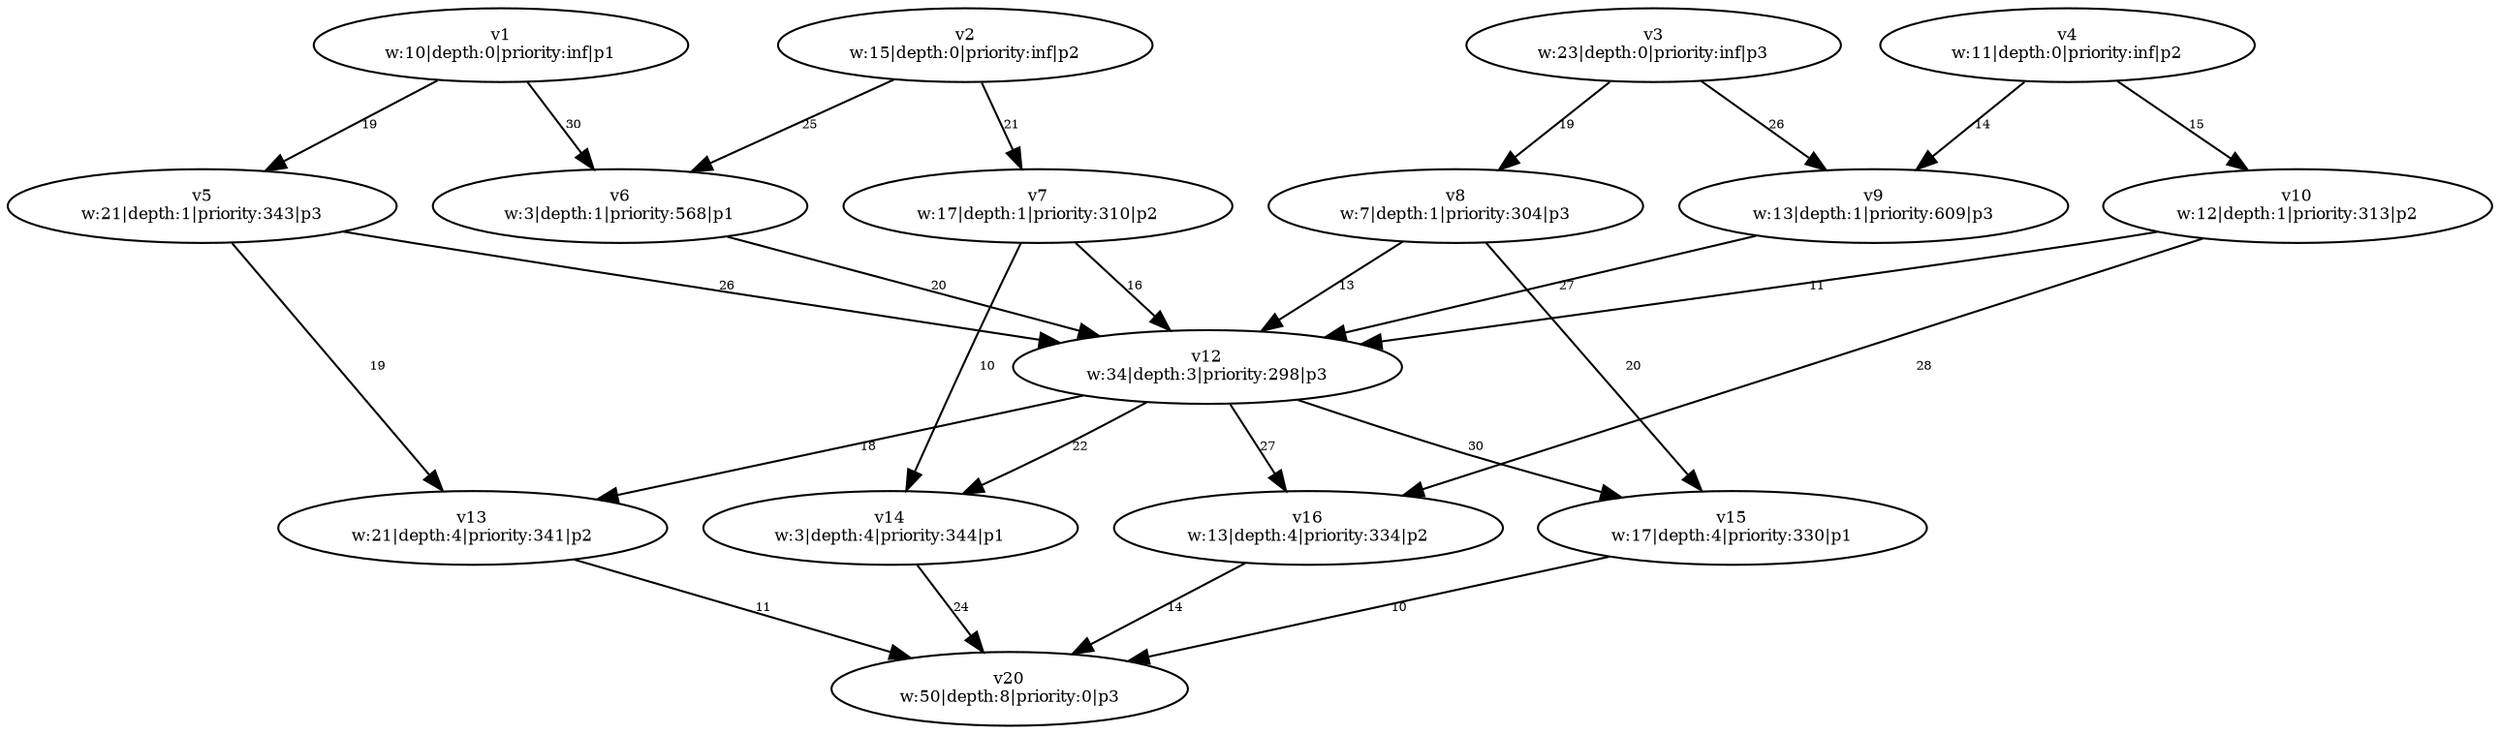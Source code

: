 digraph {
	v1 [label="v1
w:10|depth:0|priority:inf|p1" fontsize=8.0]
	v2 [label="v2
w:15|depth:0|priority:inf|p2" fontsize=8.0]
	v3 [label="v3
w:23|depth:0|priority:inf|p3" fontsize=8.0]
	v4 [label="v4
w:11|depth:0|priority:inf|p2" fontsize=8.0]
	v9 [label="v9
w:13|depth:1|priority:609|p3" fontsize=8.0]
	v6 [label="v6
w:3|depth:1|priority:568|p1" fontsize=8.0]
	v5 [label="v5
w:21|depth:1|priority:343|p3" fontsize=8.0]
	v10 [label="v10
w:12|depth:1|priority:313|p2" fontsize=8.0]
	v7 [label="v7
w:17|depth:1|priority:310|p2" fontsize=8.0]
	v8 [label="v8
w:7|depth:1|priority:304|p3" fontsize=8.0]
	v12 [label="v12
w:34|depth:3|priority:298|p3" fontsize=8.0]
	v14 [label="v14
w:3|depth:4|priority:344|p1" fontsize=8.0]
	v13 [label="v13
w:21|depth:4|priority:341|p2" fontsize=8.0]
	v16 [label="v16
w:13|depth:4|priority:334|p2" fontsize=8.0]
	v15 [label="v15
w:17|depth:4|priority:330|p1" fontsize=8.0]
	v20 [label="v20
w:50|depth:8|priority:0|p3" fontsize=8.0]
	v1 -> v5 [label=19 constraint=true fontsize=6.0]
	v1 -> v6 [label=30 constraint=true fontsize=6.0]
	v2 -> v6 [label=25 constraint=true fontsize=6.0]
	v2 -> v7 [label=21 constraint=true fontsize=6.0]
	v3 -> v8 [label=19 constraint=true fontsize=6.0]
	v3 -> v9 [label=26 constraint=true fontsize=6.0]
	v4 -> v9 [label=14 constraint=true fontsize=6.0]
	v4 -> v10 [label=15 constraint=true fontsize=6.0]
	v5 -> v13 [label=19 constraint=true fontsize=6.0]
	v7 -> v14 [label=10 constraint=true fontsize=6.0]
	v8 -> v15 [label=20 constraint=true fontsize=6.0]
	v10 -> v16 [label=28 constraint=true fontsize=6.0]
	v12 -> v13 [label=18 constraint=true fontsize=6.0]
	v12 -> v14 [label=22 constraint=true fontsize=6.0]
	v12 -> v15 [label=30 constraint=true fontsize=6.0]
	v12 -> v16 [label=27 constraint=true fontsize=6.0]
	v5 -> v12 [label=26 constraint=true fontsize=6.0]
	v6 -> v12 [label=20 constraint=true fontsize=6.0]
	v7 -> v12 [label=16 constraint=true fontsize=6.0]
	v8 -> v12 [label=13 constraint=true fontsize=6.0]
	v9 -> v12 [label=27 constraint=true fontsize=6.0]
	v10 -> v12 [label=11 constraint=true fontsize=6.0]
	v13 -> v20 [label=11 constraint=true fontsize=6.0]
	v14 -> v20 [label=24 constraint=true fontsize=6.0]
	v15 -> v20 [label=10 constraint=true fontsize=6.0]
	v16 -> v20 [label=14 constraint=true fontsize=6.0]
}
